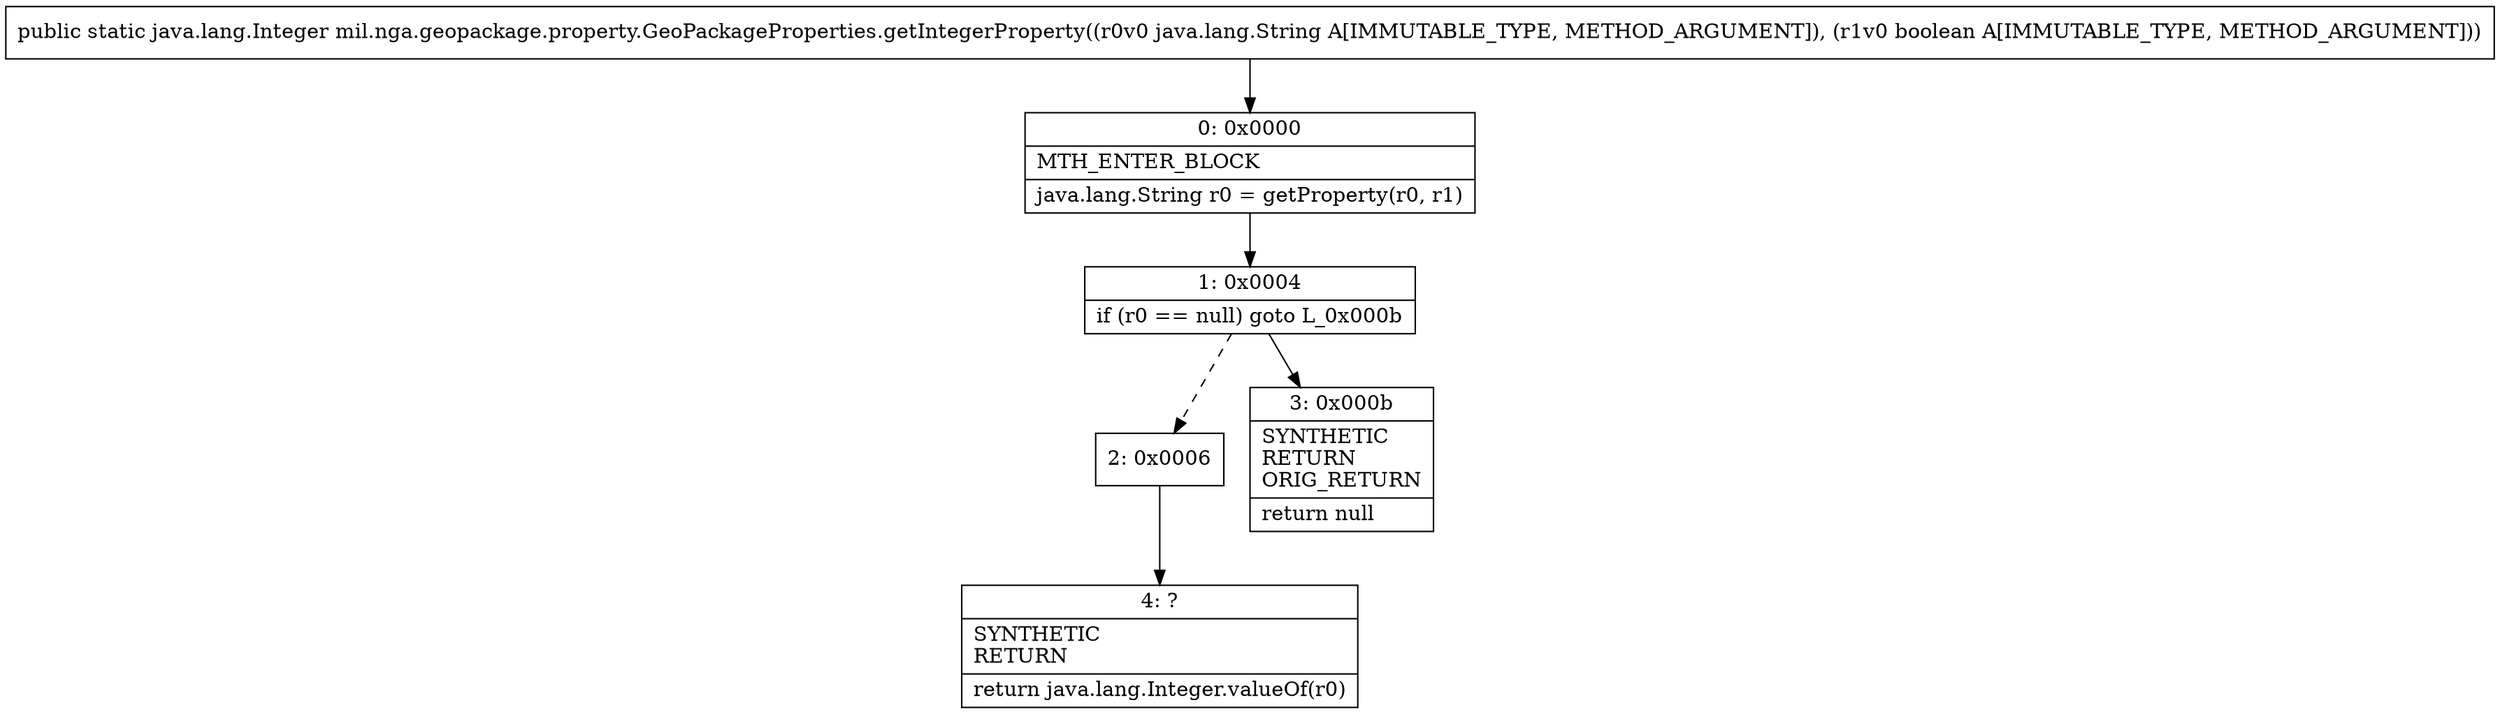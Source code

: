 digraph "CFG formil.nga.geopackage.property.GeoPackageProperties.getIntegerProperty(Ljava\/lang\/String;Z)Ljava\/lang\/Integer;" {
Node_0 [shape=record,label="{0\:\ 0x0000|MTH_ENTER_BLOCK\l|java.lang.String r0 = getProperty(r0, r1)\l}"];
Node_1 [shape=record,label="{1\:\ 0x0004|if (r0 == null) goto L_0x000b\l}"];
Node_2 [shape=record,label="{2\:\ 0x0006}"];
Node_3 [shape=record,label="{3\:\ 0x000b|SYNTHETIC\lRETURN\lORIG_RETURN\l|return null\l}"];
Node_4 [shape=record,label="{4\:\ ?|SYNTHETIC\lRETURN\l|return java.lang.Integer.valueOf(r0)\l}"];
MethodNode[shape=record,label="{public static java.lang.Integer mil.nga.geopackage.property.GeoPackageProperties.getIntegerProperty((r0v0 java.lang.String A[IMMUTABLE_TYPE, METHOD_ARGUMENT]), (r1v0 boolean A[IMMUTABLE_TYPE, METHOD_ARGUMENT])) }"];
MethodNode -> Node_0;
Node_0 -> Node_1;
Node_1 -> Node_2[style=dashed];
Node_1 -> Node_3;
Node_2 -> Node_4;
}

